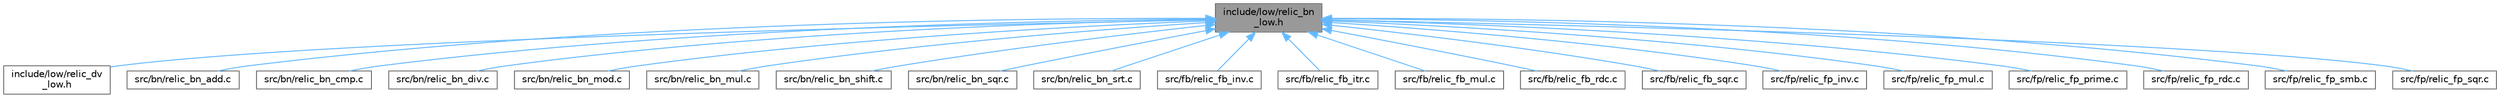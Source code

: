 digraph "include/low/relic_bn_low.h"
{
 // LATEX_PDF_SIZE
  bgcolor="transparent";
  edge [fontname=Helvetica,fontsize=10,labelfontname=Helvetica,labelfontsize=10];
  node [fontname=Helvetica,fontsize=10,shape=box,height=0.2,width=0.4];
  Node1 [id="Node000001",label="include/low/relic_bn\l_low.h",height=0.2,width=0.4,color="gray40", fillcolor="grey60", style="filled", fontcolor="black",tooltip=" "];
  Node1 -> Node2 [id="edge1_Node000001_Node000002",dir="back",color="steelblue1",style="solid",tooltip=" "];
  Node2 [id="Node000002",label="include/low/relic_dv\l_low.h",height=0.2,width=0.4,color="grey40", fillcolor="white", style="filled",URL="$d0/d2b/relic__dv__low_8h.html",tooltip=" "];
  Node1 -> Node3 [id="edge2_Node000001_Node000003",dir="back",color="steelblue1",style="solid",tooltip=" "];
  Node3 [id="Node000003",label="src/bn/relic_bn_add.c",height=0.2,width=0.4,color="grey40", fillcolor="white", style="filled",URL="$d3/d2f/relic__bn__add_8c.html",tooltip=" "];
  Node1 -> Node4 [id="edge3_Node000001_Node000004",dir="back",color="steelblue1",style="solid",tooltip=" "];
  Node4 [id="Node000004",label="src/bn/relic_bn_cmp.c",height=0.2,width=0.4,color="grey40", fillcolor="white", style="filled",URL="$db/dc3/relic__bn__cmp_8c.html",tooltip=" "];
  Node1 -> Node5 [id="edge4_Node000001_Node000005",dir="back",color="steelblue1",style="solid",tooltip=" "];
  Node5 [id="Node000005",label="src/bn/relic_bn_div.c",height=0.2,width=0.4,color="grey40", fillcolor="white", style="filled",URL="$dd/d17/relic__bn__div_8c.html",tooltip=" "];
  Node1 -> Node6 [id="edge5_Node000001_Node000006",dir="back",color="steelblue1",style="solid",tooltip=" "];
  Node6 [id="Node000006",label="src/bn/relic_bn_mod.c",height=0.2,width=0.4,color="grey40", fillcolor="white", style="filled",URL="$dd/d71/relic__bn__mod_8c.html",tooltip=" "];
  Node1 -> Node7 [id="edge6_Node000001_Node000007",dir="back",color="steelblue1",style="solid",tooltip=" "];
  Node7 [id="Node000007",label="src/bn/relic_bn_mul.c",height=0.2,width=0.4,color="grey40", fillcolor="white", style="filled",URL="$d7/dd6/relic__bn__mul_8c.html",tooltip=" "];
  Node1 -> Node8 [id="edge7_Node000001_Node000008",dir="back",color="steelblue1",style="solid",tooltip=" "];
  Node8 [id="Node000008",label="src/bn/relic_bn_shift.c",height=0.2,width=0.4,color="grey40", fillcolor="white", style="filled",URL="$db/d6e/relic__bn__shift_8c.html",tooltip=" "];
  Node1 -> Node9 [id="edge8_Node000001_Node000009",dir="back",color="steelblue1",style="solid",tooltip=" "];
  Node9 [id="Node000009",label="src/bn/relic_bn_sqr.c",height=0.2,width=0.4,color="grey40", fillcolor="white", style="filled",URL="$de/dec/relic__bn__sqr_8c.html",tooltip=" "];
  Node1 -> Node10 [id="edge9_Node000001_Node000010",dir="back",color="steelblue1",style="solid",tooltip=" "];
  Node10 [id="Node000010",label="src/bn/relic_bn_srt.c",height=0.2,width=0.4,color="grey40", fillcolor="white", style="filled",URL="$d9/d72/relic__bn__srt_8c.html",tooltip=" "];
  Node1 -> Node11 [id="edge10_Node000001_Node000011",dir="back",color="steelblue1",style="solid",tooltip=" "];
  Node11 [id="Node000011",label="src/fb/relic_fb_inv.c",height=0.2,width=0.4,color="grey40", fillcolor="white", style="filled",URL="$d2/dcb/relic__fb__inv_8c.html",tooltip=" "];
  Node1 -> Node12 [id="edge11_Node000001_Node000012",dir="back",color="steelblue1",style="solid",tooltip=" "];
  Node12 [id="Node000012",label="src/fb/relic_fb_itr.c",height=0.2,width=0.4,color="grey40", fillcolor="white", style="filled",URL="$d8/d31/relic__fb__itr_8c.html",tooltip=" "];
  Node1 -> Node13 [id="edge12_Node000001_Node000013",dir="back",color="steelblue1",style="solid",tooltip=" "];
  Node13 [id="Node000013",label="src/fb/relic_fb_mul.c",height=0.2,width=0.4,color="grey40", fillcolor="white", style="filled",URL="$d9/d83/relic__fb__mul_8c.html",tooltip=" "];
  Node1 -> Node14 [id="edge13_Node000001_Node000014",dir="back",color="steelblue1",style="solid",tooltip=" "];
  Node14 [id="Node000014",label="src/fb/relic_fb_rdc.c",height=0.2,width=0.4,color="grey40", fillcolor="white", style="filled",URL="$db/da5/relic__fb__rdc_8c.html",tooltip=" "];
  Node1 -> Node15 [id="edge14_Node000001_Node000015",dir="back",color="steelblue1",style="solid",tooltip=" "];
  Node15 [id="Node000015",label="src/fb/relic_fb_sqr.c",height=0.2,width=0.4,color="grey40", fillcolor="white", style="filled",URL="$d8/d0b/relic__fb__sqr_8c.html",tooltip=" "];
  Node1 -> Node16 [id="edge15_Node000001_Node000016",dir="back",color="steelblue1",style="solid",tooltip=" "];
  Node16 [id="Node000016",label="src/fp/relic_fp_inv.c",height=0.2,width=0.4,color="grey40", fillcolor="white", style="filled",URL="$d1/d05/relic__fp__inv_8c.html",tooltip=" "];
  Node1 -> Node17 [id="edge16_Node000001_Node000017",dir="back",color="steelblue1",style="solid",tooltip=" "];
  Node17 [id="Node000017",label="src/fp/relic_fp_mul.c",height=0.2,width=0.4,color="grey40", fillcolor="white", style="filled",URL="$dc/d9d/relic__fp__mul_8c.html",tooltip=" "];
  Node1 -> Node18 [id="edge17_Node000001_Node000018",dir="back",color="steelblue1",style="solid",tooltip=" "];
  Node18 [id="Node000018",label="src/fp/relic_fp_prime.c",height=0.2,width=0.4,color="grey40", fillcolor="white", style="filled",URL="$d9/dbf/relic__fp__prime_8c.html",tooltip=" "];
  Node1 -> Node19 [id="edge18_Node000001_Node000019",dir="back",color="steelblue1",style="solid",tooltip=" "];
  Node19 [id="Node000019",label="src/fp/relic_fp_rdc.c",height=0.2,width=0.4,color="grey40", fillcolor="white", style="filled",URL="$d2/dce/relic__fp__rdc_8c.html",tooltip=" "];
  Node1 -> Node20 [id="edge19_Node000001_Node000020",dir="back",color="steelblue1",style="solid",tooltip=" "];
  Node20 [id="Node000020",label="src/fp/relic_fp_smb.c",height=0.2,width=0.4,color="grey40", fillcolor="white", style="filled",URL="$da/dc0/relic__fp__smb_8c.html",tooltip=" "];
  Node1 -> Node21 [id="edge20_Node000001_Node000021",dir="back",color="steelblue1",style="solid",tooltip=" "];
  Node21 [id="Node000021",label="src/fp/relic_fp_sqr.c",height=0.2,width=0.4,color="grey40", fillcolor="white", style="filled",URL="$dc/ddb/relic__fp__sqr_8c.html",tooltip=" "];
}

